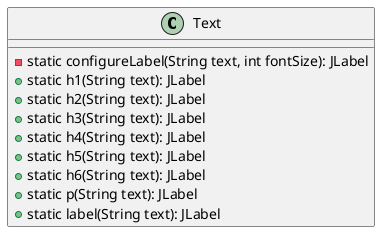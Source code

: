 @startuml

class Text {
    - static configureLabel(String text, int fontSize): JLabel
    + static h1(String text): JLabel
    + static h2(String text): JLabel
    + static h3(String text): JLabel
    + static h4(String text): JLabel
    + static h5(String text): JLabel
    + static h6(String text): JLabel
    + static p(String text): JLabel
    + static label(String text): JLabel
}

@enduml